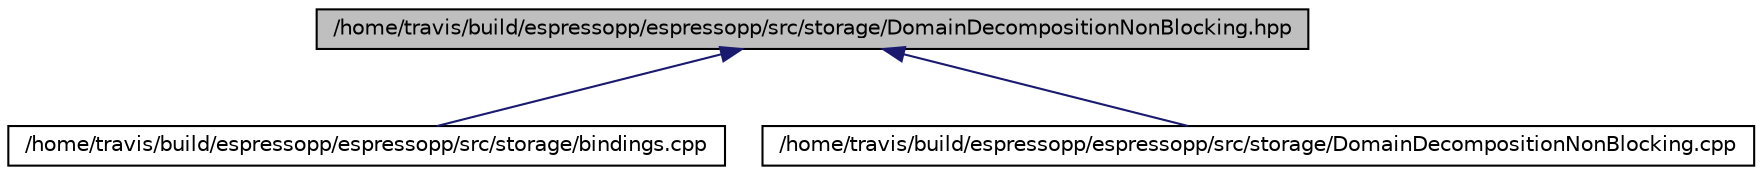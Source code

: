 digraph G
{
  edge [fontname="Helvetica",fontsize="10",labelfontname="Helvetica",labelfontsize="10"];
  node [fontname="Helvetica",fontsize="10",shape=record];
  Node1 [label="/home/travis/build/espressopp/espressopp/src/storage/DomainDecompositionNonBlocking.hpp",height=0.2,width=0.4,color="black", fillcolor="grey75", style="filled" fontcolor="black"];
  Node1 -> Node2 [dir="back",color="midnightblue",fontsize="10",style="solid",fontname="Helvetica"];
  Node2 [label="/home/travis/build/espressopp/espressopp/src/storage/bindings.cpp",height=0.2,width=0.4,color="black", fillcolor="white", style="filled",URL="$storage_2bindings_8cpp.html"];
  Node1 -> Node3 [dir="back",color="midnightblue",fontsize="10",style="solid",fontname="Helvetica"];
  Node3 [label="/home/travis/build/espressopp/espressopp/src/storage/DomainDecompositionNonBlocking.cpp",height=0.2,width=0.4,color="black", fillcolor="white", style="filled",URL="$DomainDecompositionNonBlocking_8cpp.html"];
}
